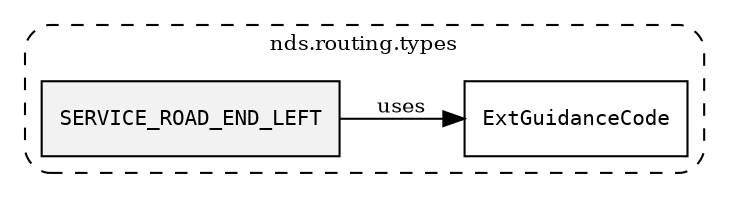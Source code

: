 /**
 * This dot file creates symbol collaboration diagram for SERVICE_ROAD_END_LEFT.
 */
digraph ZSERIO
{
    node [shape=box, fontsize=10];
    rankdir="LR";
    fontsize=10;
    tooltip="SERVICE_ROAD_END_LEFT collaboration diagram";

    subgraph "cluster_nds.routing.types"
    {
        style="dashed, rounded";
        label="nds.routing.types";
        tooltip="Package nds.routing.types";
        href="../../../content/packages/nds.routing.types.html#Package-nds-routing-types";
        target="_parent";

        "SERVICE_ROAD_END_LEFT" [style="filled", fillcolor="#0000000D", target="_parent", label=<<font face="monospace"><table align="center" border="0" cellspacing="0" cellpadding="0"><tr><td href="../../../content/packages/nds.routing.types.html#Constant-SERVICE_ROAD_END_LEFT" title="Constant defined in nds.routing.types">SERVICE_ROAD_END_LEFT</td></tr></table></font>>];
        "ExtGuidanceCode" [target="_parent", label=<<font face="monospace"><table align="center" border="0" cellspacing="0" cellpadding="0"><tr><td href="../../../content/packages/nds.routing.types.html#Subtype-ExtGuidanceCode" title="Subtype defined in nds.routing.types">ExtGuidanceCode</td></tr></table></font>>];
    }

    "SERVICE_ROAD_END_LEFT" -> "ExtGuidanceCode" [label="uses", fontsize=10];
}
